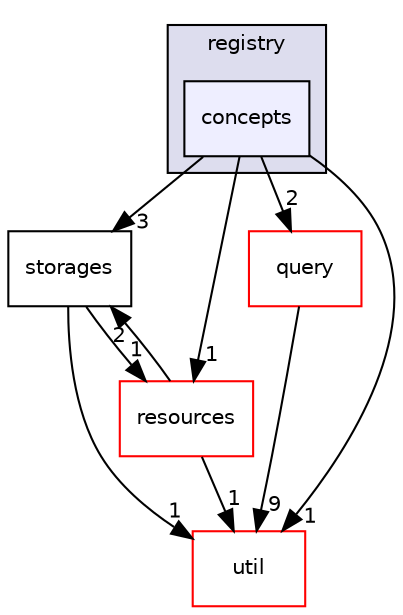 digraph "src/ecstasy/registry/concepts" {
  compound=true
  node [ fontsize="10", fontname="Helvetica"];
  edge [ labelfontsize="10", labelfontname="Helvetica"];
  subgraph clusterdir_27d9dd95bf0309eb27f3bb61fbabadeb {
    graph [ bgcolor="#ddddee", pencolor="black", label="registry" fontname="Helvetica", fontsize="10", URL="dir_27d9dd95bf0309eb27f3bb61fbabadeb.html"]
  dir_ad0f2e67b9fd29470a4755844bab987a [shape=box, label="concepts", style="filled", fillcolor="#eeeeff", pencolor="black", URL="dir_ad0f2e67b9fd29470a4755844bab987a.html"];
  }
  dir_4a1419ba0e8125a1fc6aeccf1492e850 [shape=box label="storages" URL="dir_4a1419ba0e8125a1fc6aeccf1492e850.html"];
  dir_5392b01d02c3d4d0985a94f633790057 [shape=box label="query" fillcolor="white" style="filled" color="red" URL="dir_5392b01d02c3d4d0985a94f633790057.html"];
  dir_8c1a170fbd0a5283d7ed264cf6df56b3 [shape=box label="resources" fillcolor="white" style="filled" color="red" URL="dir_8c1a170fbd0a5283d7ed264cf6df56b3.html"];
  dir_b7878ad5ecbf2506f4125b9d34c97e45 [shape=box label="util" fillcolor="white" style="filled" color="red" URL="dir_b7878ad5ecbf2506f4125b9d34c97e45.html"];
  dir_5392b01d02c3d4d0985a94f633790057->dir_b7878ad5ecbf2506f4125b9d34c97e45 [headlabel="9", labeldistance=1.5 headhref="dir_000011_000024.html"];
  dir_4a1419ba0e8125a1fc6aeccf1492e850->dir_8c1a170fbd0a5283d7ed264cf6df56b3 [headlabel="1", labeldistance=1.5 headhref="dir_000019_000017.html"];
  dir_4a1419ba0e8125a1fc6aeccf1492e850->dir_b7878ad5ecbf2506f4125b9d34c97e45 [headlabel="1", labeldistance=1.5 headhref="dir_000019_000024.html"];
  dir_8c1a170fbd0a5283d7ed264cf6df56b3->dir_4a1419ba0e8125a1fc6aeccf1492e850 [headlabel="2", labeldistance=1.5 headhref="dir_000017_000019.html"];
  dir_8c1a170fbd0a5283d7ed264cf6df56b3->dir_b7878ad5ecbf2506f4125b9d34c97e45 [headlabel="1", labeldistance=1.5 headhref="dir_000017_000024.html"];
  dir_ad0f2e67b9fd29470a4755844bab987a->dir_4a1419ba0e8125a1fc6aeccf1492e850 [headlabel="3", labeldistance=1.5 headhref="dir_000015_000019.html"];
  dir_ad0f2e67b9fd29470a4755844bab987a->dir_5392b01d02c3d4d0985a94f633790057 [headlabel="2", labeldistance=1.5 headhref="dir_000015_000011.html"];
  dir_ad0f2e67b9fd29470a4755844bab987a->dir_8c1a170fbd0a5283d7ed264cf6df56b3 [headlabel="1", labeldistance=1.5 headhref="dir_000015_000017.html"];
  dir_ad0f2e67b9fd29470a4755844bab987a->dir_b7878ad5ecbf2506f4125b9d34c97e45 [headlabel="1", labeldistance=1.5 headhref="dir_000015_000024.html"];
}
